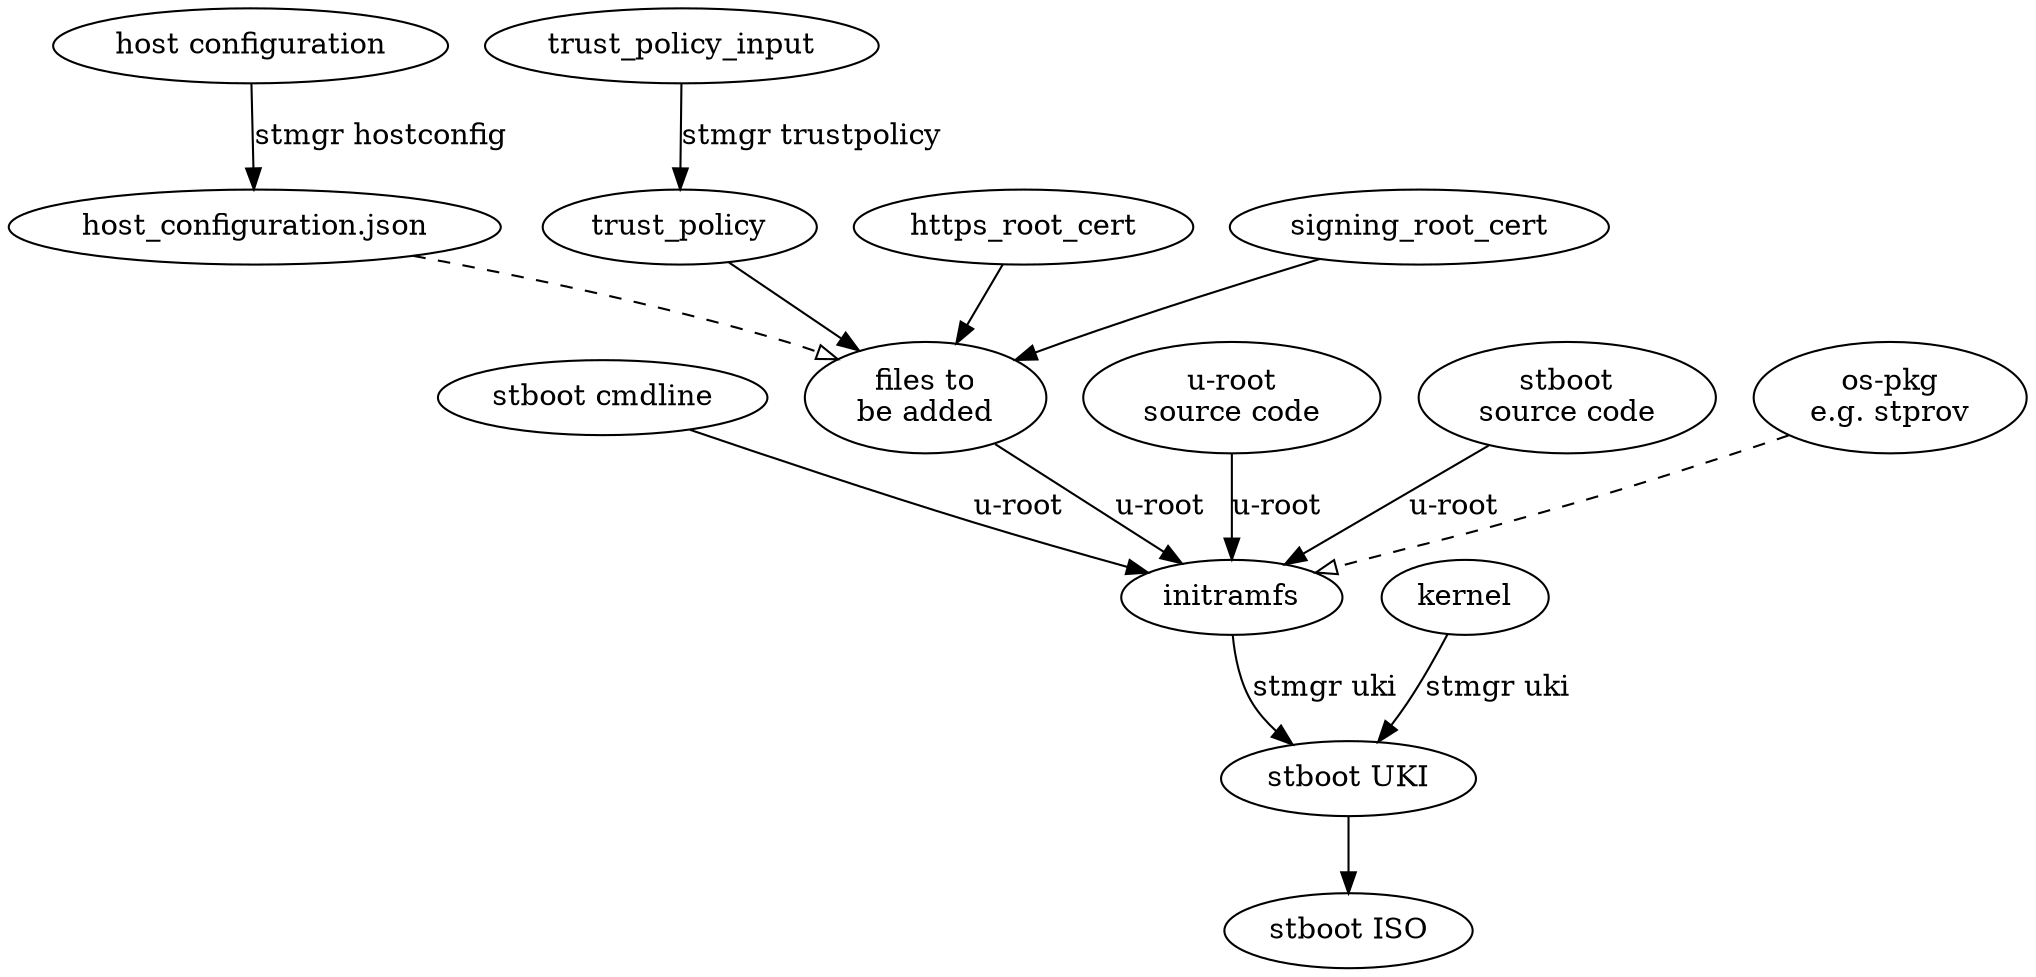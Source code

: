 digraph stboot {
	stboot_cmdline [label="stboot cmdline" tooltip="-loglevel=info"]
	host_config_input [label="host configuration"]
	host_config [label="host_configuration.json"]
	trust_policy [label="trust_policy"]
	stboot_efi [label="stboot UKI"]
	stboot_iso [label="stboot ISO"]
	uroot_input_files [label="files to\nbe added"]
	uroot_src [label="u-root\nsource code"]
	stboot_src [label="stboot\nsource code"]
	os_pkg [label="os-pkg\ne.g. stprov"]

	{kernel initramfs} -> {stboot_efi} [label="stmgr uki"]
	{stboot_efi} -> {stboot_iso}
	{uroot_src uroot_input_files stboot_src stboot_cmdline} -> {initramfs} [label="u-root"]
	{os_pkg} -> {initramfs} [style="dashed" arrowhead="empty"]
	{host_config_input} -> {host_config} [label="stmgr hostconfig"]
	{trust_policy_input} -> {trust_policy} [label="stmgr trustpolicy"]
	{https_root_cert signing_root_cert trust_policy} -> {uroot_input_files}
	{host_config} -> {uroot_input_files} [style="dashed" arrowhead="empty"]
}
